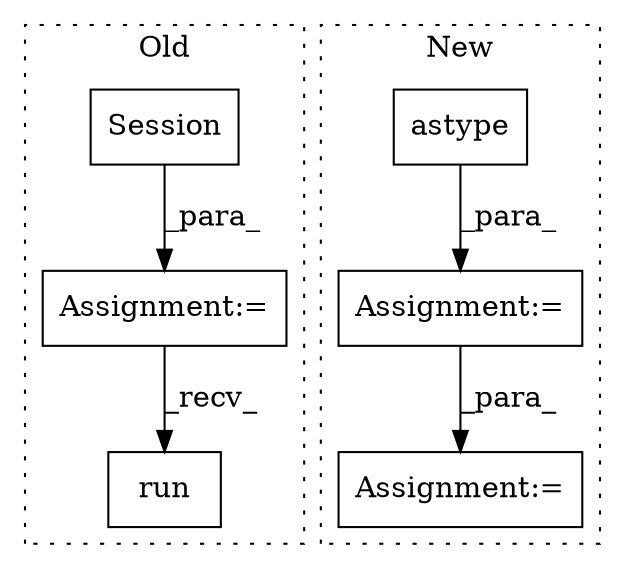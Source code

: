 digraph G {
subgraph cluster0 {
1 [label="Session" a="32" s="872" l="9" shape="box"];
4 [label="Assignment:=" a="7" s="860" l="1" shape="box"];
5 [label="run" a="32" s="2262,2327" l="4,1" shape="box"];
label = "Old";
style="dotted";
}
subgraph cluster1 {
2 [label="astype" a="32" s="2058,2074" l="7,1" shape="box"];
3 [label="Assignment:=" a="7" s="2135,2228" l="57,2" shape="box"];
6 [label="Assignment:=" a="7" s="2030" l="1" shape="box"];
label = "New";
style="dotted";
}
1 -> 4 [label="_para_"];
2 -> 6 [label="_para_"];
4 -> 5 [label="_recv_"];
6 -> 3 [label="_para_"];
}